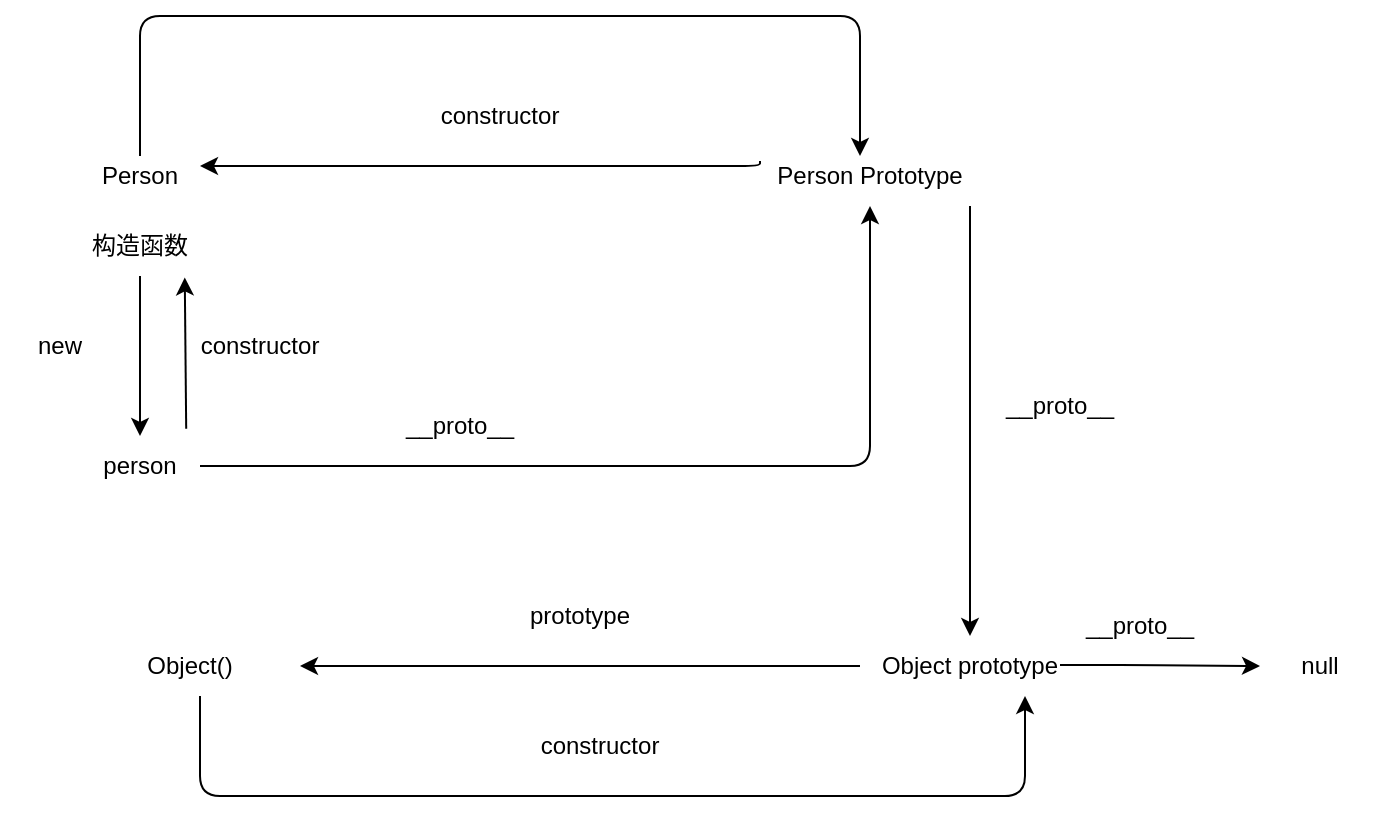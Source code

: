 <mxfile>
    <diagram id="4-v1FTvJ0rcMD15ztsFw" name="第 1 页">
        <mxGraphModel dx="718" dy="825" grid="1" gridSize="10" guides="1" tooltips="1" connect="1" arrows="1" fold="1" page="1" pageScale="1" pageWidth="827" pageHeight="1169" math="0" shadow="0">
            <root>
                <mxCell id="0"/>
                <mxCell id="1" parent="0"/>
                <mxCell id="9" value="" style="edgeStyle=orthogonalEdgeStyle;html=1;" edge="1" parent="1" source="2">
                    <mxGeometry relative="1" as="geometry">
                        <mxPoint x="490" y="220" as="targetPoint"/>
                        <Array as="points">
                            <mxPoint x="130" y="150"/>
                        </Array>
                    </mxGeometry>
                </mxCell>
                <mxCell id="2" value="Person" style="text;strokeColor=none;align=center;fillColor=none;html=1;verticalAlign=middle;whiteSpace=wrap;rounded=0;" vertex="1" parent="1">
                    <mxGeometry x="100" y="220" width="60" height="20" as="geometry"/>
                </mxCell>
                <mxCell id="12" style="edgeStyle=orthogonalEdgeStyle;html=1;exitX=0;exitY=0.25;exitDx=0;exitDy=0;entryX=1;entryY=0.25;entryDx=0;entryDy=0;" edge="1" parent="1" source="10" target="2">
                    <mxGeometry relative="1" as="geometry">
                        <Array as="points">
                            <mxPoint x="440" y="225"/>
                        </Array>
                    </mxGeometry>
                </mxCell>
                <mxCell id="26" value="" style="edgeStyle=orthogonalEdgeStyle;html=1;entryX=0.5;entryY=0;entryDx=0;entryDy=0;" edge="1" parent="1" source="10" target="22">
                    <mxGeometry relative="1" as="geometry">
                        <mxPoint x="630" y="230" as="targetPoint"/>
                        <Array as="points">
                            <mxPoint x="545" y="230"/>
                        </Array>
                    </mxGeometry>
                </mxCell>
                <mxCell id="10" value="Person Prototype" style="text;strokeColor=none;align=center;fillColor=none;html=1;verticalAlign=middle;whiteSpace=wrap;rounded=0;" vertex="1" parent="1">
                    <mxGeometry x="440" y="215" width="110" height="30" as="geometry"/>
                </mxCell>
                <mxCell id="13" value="constructor&lt;br&gt;" style="text;strokeColor=none;align=center;fillColor=none;html=1;verticalAlign=middle;whiteSpace=wrap;rounded=0;" vertex="1" parent="1">
                    <mxGeometry x="280" y="185" width="60" height="30" as="geometry"/>
                </mxCell>
                <mxCell id="17" value="" style="edgeStyle=orthogonalEdgeStyle;html=1;" edge="1" parent="1" source="14" target="16">
                    <mxGeometry relative="1" as="geometry"/>
                </mxCell>
                <mxCell id="14" value="构造函数" style="text;strokeColor=none;align=center;fillColor=none;html=1;verticalAlign=middle;whiteSpace=wrap;rounded=0;" vertex="1" parent="1">
                    <mxGeometry x="100" y="250" width="60" height="30" as="geometry"/>
                </mxCell>
                <mxCell id="20" value="" style="edgeStyle=orthogonalEdgeStyle;html=1;entryX=0.5;entryY=1;entryDx=0;entryDy=0;" edge="1" parent="1" source="16" target="10">
                    <mxGeometry relative="1" as="geometry">
                        <mxPoint x="300" y="375" as="targetPoint"/>
                    </mxGeometry>
                </mxCell>
                <mxCell id="16" value="person" style="text;strokeColor=none;align=center;fillColor=none;html=1;verticalAlign=middle;whiteSpace=wrap;rounded=0;" vertex="1" parent="1">
                    <mxGeometry x="100" y="360" width="60" height="30" as="geometry"/>
                </mxCell>
                <mxCell id="18" value="new&lt;br&gt;" style="text;strokeColor=none;align=center;fillColor=none;html=1;verticalAlign=middle;whiteSpace=wrap;rounded=0;" vertex="1" parent="1">
                    <mxGeometry x="60" y="300" width="60" height="30" as="geometry"/>
                </mxCell>
                <mxCell id="21" value="__proto__" style="text;strokeColor=none;align=center;fillColor=none;html=1;verticalAlign=middle;whiteSpace=wrap;rounded=0;" vertex="1" parent="1">
                    <mxGeometry x="260" y="340" width="60" height="30" as="geometry"/>
                </mxCell>
                <mxCell id="30" value="" style="edgeStyle=orthogonalEdgeStyle;html=1;" edge="1" parent="1" source="22" target="29">
                    <mxGeometry relative="1" as="geometry"/>
                </mxCell>
                <mxCell id="22" value="Object prototype" style="text;strokeColor=none;align=center;fillColor=none;html=1;verticalAlign=middle;whiteSpace=wrap;rounded=0;" vertex="1" parent="1">
                    <mxGeometry x="490" y="460" width="110" height="30" as="geometry"/>
                </mxCell>
                <mxCell id="27" value="__proto__" style="text;strokeColor=none;align=center;fillColor=none;html=1;verticalAlign=middle;whiteSpace=wrap;rounded=0;" vertex="1" parent="1">
                    <mxGeometry x="560" y="330" width="60" height="30" as="geometry"/>
                </mxCell>
                <mxCell id="34" value="" style="edgeStyle=orthogonalEdgeStyle;html=1;entryX=0.75;entryY=1;entryDx=0;entryDy=0;" edge="1" parent="1" source="29" target="22">
                    <mxGeometry relative="1" as="geometry">
                        <mxPoint x="570" y="530" as="targetPoint"/>
                        <Array as="points">
                            <mxPoint x="160" y="540"/>
                            <mxPoint x="573" y="540"/>
                        </Array>
                    </mxGeometry>
                </mxCell>
                <mxCell id="29" value="Object()" style="text;strokeColor=none;align=center;fillColor=none;html=1;verticalAlign=middle;whiteSpace=wrap;rounded=0;" vertex="1" parent="1">
                    <mxGeometry x="100" y="460" width="110" height="30" as="geometry"/>
                </mxCell>
                <mxCell id="31" value="prototype" style="text;strokeColor=none;align=center;fillColor=none;html=1;verticalAlign=middle;whiteSpace=wrap;rounded=0;" vertex="1" parent="1">
                    <mxGeometry x="320" y="435" width="60" height="30" as="geometry"/>
                </mxCell>
                <mxCell id="32" value="constructor" style="text;strokeColor=none;align=center;fillColor=none;html=1;verticalAlign=middle;whiteSpace=wrap;rounded=0;" vertex="1" parent="1">
                    <mxGeometry x="330" y="500" width="60" height="30" as="geometry"/>
                </mxCell>
                <mxCell id="36" value="null" style="text;strokeColor=none;align=center;fillColor=none;html=1;verticalAlign=middle;whiteSpace=wrap;rounded=0;" vertex="1" parent="1">
                    <mxGeometry x="690" y="460" width="60" height="30" as="geometry"/>
                </mxCell>
                <mxCell id="37" value="" style="edgeStyle=none;orthogonalLoop=1;jettySize=auto;html=1;entryX=0;entryY=0.5;entryDx=0;entryDy=0;" edge="1" parent="1" target="36">
                    <mxGeometry width="80" relative="1" as="geometry">
                        <mxPoint x="590" y="474.5" as="sourcePoint"/>
                        <mxPoint x="670" y="474.5" as="targetPoint"/>
                        <Array as="points">
                            <mxPoint x="630" y="474.5"/>
                        </Array>
                    </mxGeometry>
                </mxCell>
                <mxCell id="38" value="__proto__" style="text;strokeColor=none;align=center;fillColor=none;html=1;verticalAlign=middle;whiteSpace=wrap;rounded=0;" vertex="1" parent="1">
                    <mxGeometry x="600" y="440" width="60" height="30" as="geometry"/>
                </mxCell>
                <mxCell id="39" value="" style="edgeStyle=none;orthogonalLoop=1;jettySize=auto;html=1;entryX=0.873;entryY=1.023;entryDx=0;entryDy=0;entryPerimeter=0;exitX=0.885;exitY=-0.121;exitDx=0;exitDy=0;exitPerimeter=0;" edge="1" parent="1" source="16" target="14">
                    <mxGeometry width="80" relative="1" as="geometry">
                        <mxPoint x="150" y="329" as="sourcePoint"/>
                        <mxPoint x="230" y="329" as="targetPoint"/>
                        <Array as="points"/>
                    </mxGeometry>
                </mxCell>
                <mxCell id="41" value="constructor" style="text;strokeColor=none;align=center;fillColor=none;html=1;verticalAlign=middle;whiteSpace=wrap;rounded=0;" vertex="1" parent="1">
                    <mxGeometry x="160" y="300" width="60" height="30" as="geometry"/>
                </mxCell>
            </root>
        </mxGraphModel>
    </diagram>
</mxfile>